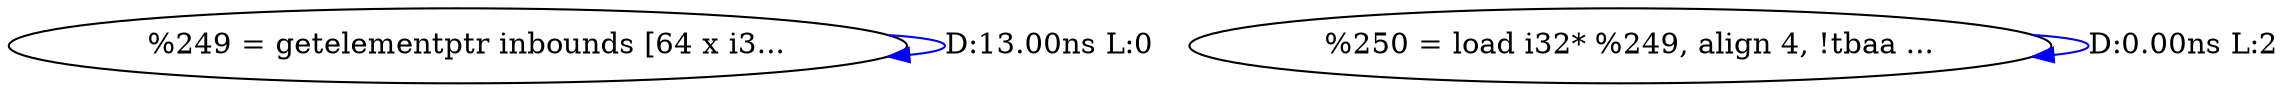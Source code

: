 digraph {
Node0x3ace500[label="  %249 = getelementptr inbounds [64 x i3..."];
Node0x3ace500 -> Node0x3ace500[label="D:13.00ns L:0",color=blue];
Node0x3ace640[label="  %250 = load i32* %249, align 4, !tbaa ..."];
Node0x3ace640 -> Node0x3ace640[label="D:0.00ns L:2",color=blue];
}
